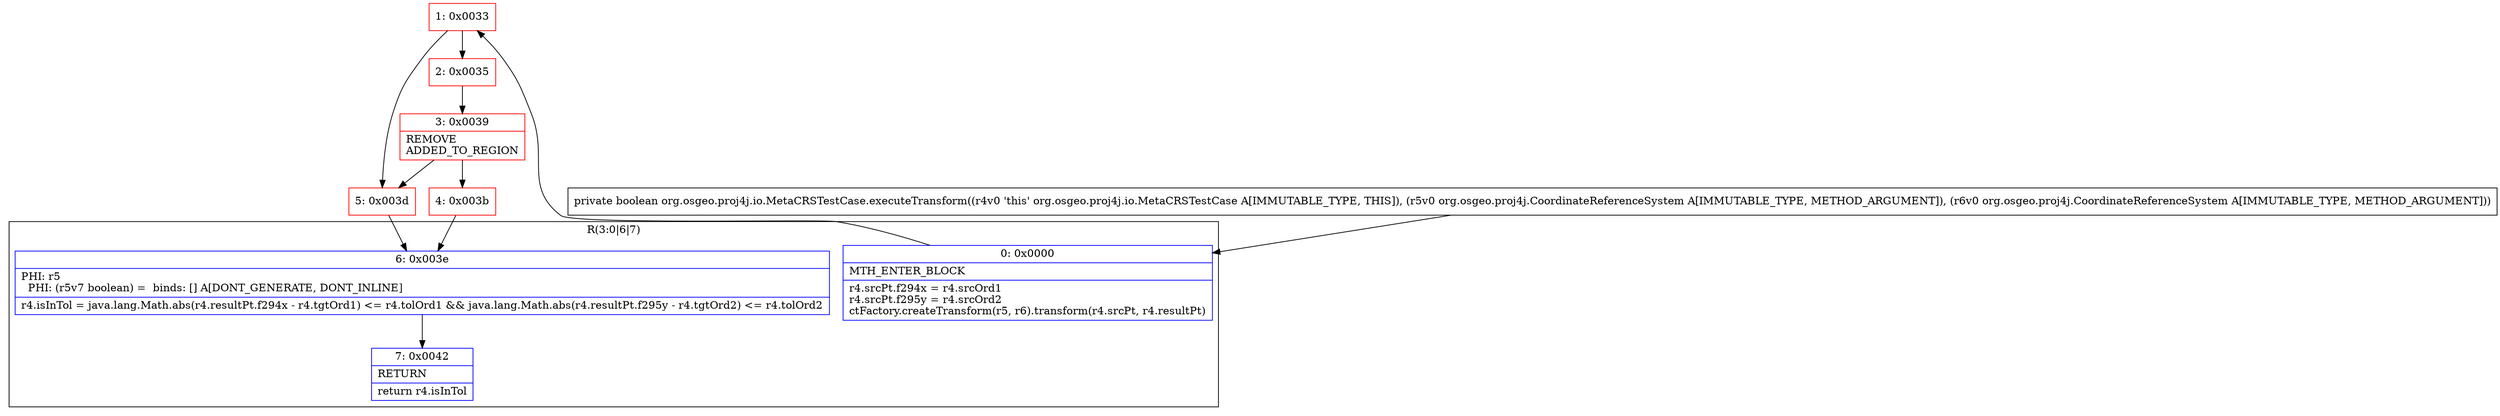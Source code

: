 digraph "CFG fororg.osgeo.proj4j.io.MetaCRSTestCase.executeTransform(Lorg\/osgeo\/proj4j\/CoordinateReferenceSystem;Lorg\/osgeo\/proj4j\/CoordinateReferenceSystem;)Z" {
subgraph cluster_Region_1200212963 {
label = "R(3:0|6|7)";
node [shape=record,color=blue];
Node_0 [shape=record,label="{0\:\ 0x0000|MTH_ENTER_BLOCK\l|r4.srcPt.f294x = r4.srcOrd1\lr4.srcPt.f295y = r4.srcOrd2\lctFactory.createTransform(r5, r6).transform(r4.srcPt, r4.resultPt)\l}"];
Node_6 [shape=record,label="{6\:\ 0x003e|PHI: r5 \l  PHI: (r5v7 boolean) =  binds: [] A[DONT_GENERATE, DONT_INLINE]\l|r4.isInTol = java.lang.Math.abs(r4.resultPt.f294x \- r4.tgtOrd1) \<= r4.tolOrd1 && java.lang.Math.abs(r4.resultPt.f295y \- r4.tgtOrd2) \<= r4.tolOrd2\l}"];
Node_7 [shape=record,label="{7\:\ 0x0042|RETURN\l|return r4.isInTol\l}"];
}
Node_1 [shape=record,color=red,label="{1\:\ 0x0033}"];
Node_2 [shape=record,color=red,label="{2\:\ 0x0035}"];
Node_3 [shape=record,color=red,label="{3\:\ 0x0039|REMOVE\lADDED_TO_REGION\l}"];
Node_4 [shape=record,color=red,label="{4\:\ 0x003b}"];
Node_5 [shape=record,color=red,label="{5\:\ 0x003d}"];
MethodNode[shape=record,label="{private boolean org.osgeo.proj4j.io.MetaCRSTestCase.executeTransform((r4v0 'this' org.osgeo.proj4j.io.MetaCRSTestCase A[IMMUTABLE_TYPE, THIS]), (r5v0 org.osgeo.proj4j.CoordinateReferenceSystem A[IMMUTABLE_TYPE, METHOD_ARGUMENT]), (r6v0 org.osgeo.proj4j.CoordinateReferenceSystem A[IMMUTABLE_TYPE, METHOD_ARGUMENT])) }"];
MethodNode -> Node_0;
Node_0 -> Node_1;
Node_6 -> Node_7;
Node_1 -> Node_2;
Node_1 -> Node_5;
Node_2 -> Node_3;
Node_3 -> Node_4;
Node_3 -> Node_5;
Node_4 -> Node_6;
Node_5 -> Node_6;
}

